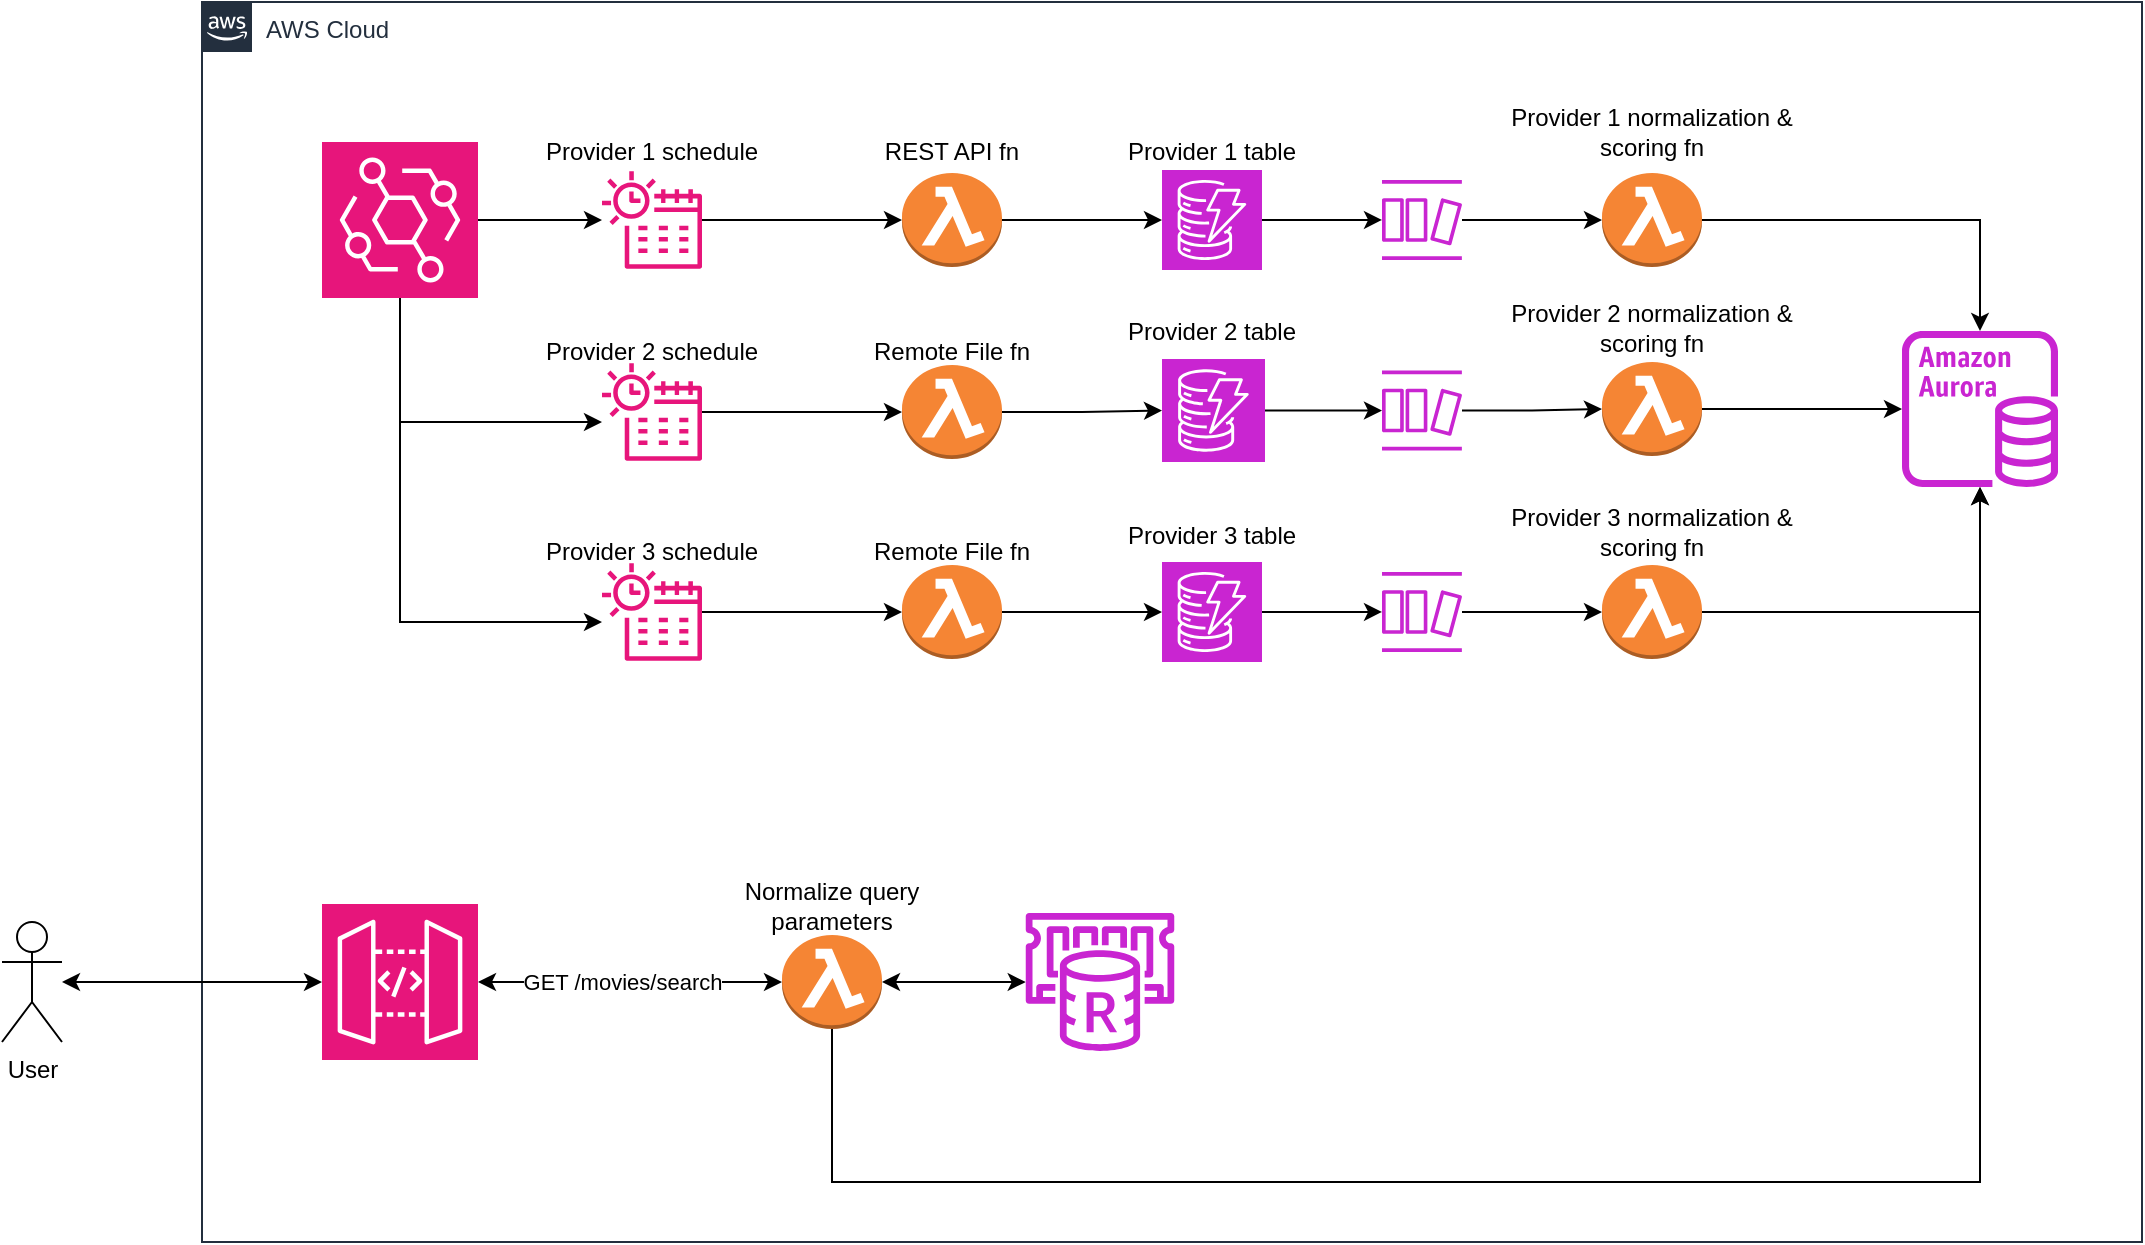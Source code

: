 <mxfile version="24.6.4" type="device">
  <diagram id="Ht1M8jgEwFfnCIfOTk4-" name="Page-1">
    <mxGraphModel dx="1306" dy="894" grid="1" gridSize="10" guides="1" tooltips="1" connect="1" arrows="1" fold="1" page="1" pageScale="1" pageWidth="1169" pageHeight="827" math="0" shadow="0">
      <root>
        <mxCell id="0" />
        <mxCell id="1" parent="0" />
        <mxCell id="Sh2ygQ-4JfCj52RlIlMS-1" value="AWS Cloud" style="points=[[0,0],[0.25,0],[0.5,0],[0.75,0],[1,0],[1,0.25],[1,0.5],[1,0.75],[1,1],[0.75,1],[0.5,1],[0.25,1],[0,1],[0,0.75],[0,0.5],[0,0.25]];outlineConnect=0;gradientColor=none;html=1;whiteSpace=wrap;fontSize=12;fontStyle=0;container=1;pointerEvents=0;collapsible=0;recursiveResize=0;shape=mxgraph.aws4.group;grIcon=mxgraph.aws4.group_aws_cloud_alt;strokeColor=#232F3E;fillColor=none;verticalAlign=top;align=left;spacingLeft=30;fontColor=#232F3E;dashed=0;" vertex="1" parent="1">
          <mxGeometry x="150" y="100" width="970" height="620" as="geometry" />
        </mxCell>
        <mxCell id="Sh2ygQ-4JfCj52RlIlMS-4" value="" style="edgeStyle=orthogonalEdgeStyle;rounded=0;orthogonalLoop=1;jettySize=auto;html=1;" edge="1" parent="Sh2ygQ-4JfCj52RlIlMS-1" source="Sh2ygQ-4JfCj52RlIlMS-2" target="Sh2ygQ-4JfCj52RlIlMS-3">
          <mxGeometry relative="1" as="geometry" />
        </mxCell>
        <mxCell id="Sh2ygQ-4JfCj52RlIlMS-6" style="edgeStyle=orthogonalEdgeStyle;rounded=0;orthogonalLoop=1;jettySize=auto;html=1;" edge="1" parent="Sh2ygQ-4JfCj52RlIlMS-1" source="Sh2ygQ-4JfCj52RlIlMS-2" target="Sh2ygQ-4JfCj52RlIlMS-5">
          <mxGeometry relative="1" as="geometry">
            <Array as="points">
              <mxPoint x="99" y="210" />
            </Array>
          </mxGeometry>
        </mxCell>
        <mxCell id="Sh2ygQ-4JfCj52RlIlMS-8" style="edgeStyle=orthogonalEdgeStyle;rounded=0;orthogonalLoop=1;jettySize=auto;html=1;" edge="1" parent="Sh2ygQ-4JfCj52RlIlMS-1" source="Sh2ygQ-4JfCj52RlIlMS-2" target="Sh2ygQ-4JfCj52RlIlMS-7">
          <mxGeometry relative="1" as="geometry">
            <Array as="points">
              <mxPoint x="99" y="310" />
            </Array>
          </mxGeometry>
        </mxCell>
        <mxCell id="Sh2ygQ-4JfCj52RlIlMS-2" value="" style="sketch=0;points=[[0,0,0],[0.25,0,0],[0.5,0,0],[0.75,0,0],[1,0,0],[0,1,0],[0.25,1,0],[0.5,1,0],[0.75,1,0],[1,1,0],[0,0.25,0],[0,0.5,0],[0,0.75,0],[1,0.25,0],[1,0.5,0],[1,0.75,0]];outlineConnect=0;fontColor=#232F3E;fillColor=#E7157B;strokeColor=#ffffff;dashed=0;verticalLabelPosition=bottom;verticalAlign=top;align=center;html=1;fontSize=12;fontStyle=0;aspect=fixed;shape=mxgraph.aws4.resourceIcon;resIcon=mxgraph.aws4.eventbridge;" vertex="1" parent="Sh2ygQ-4JfCj52RlIlMS-1">
          <mxGeometry x="60" y="70" width="78" height="78" as="geometry" />
        </mxCell>
        <mxCell id="Sh2ygQ-4JfCj52RlIlMS-14" style="edgeStyle=orthogonalEdgeStyle;rounded=0;orthogonalLoop=1;jettySize=auto;html=1;" edge="1" parent="Sh2ygQ-4JfCj52RlIlMS-1" source="Sh2ygQ-4JfCj52RlIlMS-3" target="Sh2ygQ-4JfCj52RlIlMS-13">
          <mxGeometry relative="1" as="geometry" />
        </mxCell>
        <mxCell id="Sh2ygQ-4JfCj52RlIlMS-3" value="" style="sketch=0;outlineConnect=0;fontColor=#232F3E;gradientColor=none;fillColor=#E7157B;strokeColor=none;dashed=0;verticalLabelPosition=bottom;verticalAlign=top;align=center;html=1;fontSize=12;fontStyle=0;aspect=fixed;pointerEvents=1;shape=mxgraph.aws4.eventbridge_scheduler;" vertex="1" parent="Sh2ygQ-4JfCj52RlIlMS-1">
          <mxGeometry x="200" y="84" width="50" height="50" as="geometry" />
        </mxCell>
        <mxCell id="Sh2ygQ-4JfCj52RlIlMS-16" style="edgeStyle=orthogonalEdgeStyle;rounded=0;orthogonalLoop=1;jettySize=auto;html=1;" edge="1" parent="Sh2ygQ-4JfCj52RlIlMS-1" source="Sh2ygQ-4JfCj52RlIlMS-5" target="Sh2ygQ-4JfCj52RlIlMS-15">
          <mxGeometry relative="1" as="geometry" />
        </mxCell>
        <mxCell id="Sh2ygQ-4JfCj52RlIlMS-5" value="" style="sketch=0;outlineConnect=0;fontColor=#232F3E;gradientColor=none;fillColor=#E7157B;strokeColor=none;dashed=0;verticalLabelPosition=bottom;verticalAlign=top;align=center;html=1;fontSize=12;fontStyle=0;aspect=fixed;pointerEvents=1;shape=mxgraph.aws4.eventbridge_scheduler;" vertex="1" parent="Sh2ygQ-4JfCj52RlIlMS-1">
          <mxGeometry x="200" y="180" width="50" height="50" as="geometry" />
        </mxCell>
        <mxCell id="Sh2ygQ-4JfCj52RlIlMS-7" value="" style="sketch=0;outlineConnect=0;fontColor=#232F3E;gradientColor=none;fillColor=#E7157B;strokeColor=none;dashed=0;verticalLabelPosition=bottom;verticalAlign=top;align=center;html=1;fontSize=12;fontStyle=0;aspect=fixed;pointerEvents=1;shape=mxgraph.aws4.eventbridge_scheduler;" vertex="1" parent="Sh2ygQ-4JfCj52RlIlMS-1">
          <mxGeometry x="200" y="280" width="50" height="50" as="geometry" />
        </mxCell>
        <mxCell id="Sh2ygQ-4JfCj52RlIlMS-9" value="Provider 1 schedule" style="text;html=1;align=center;verticalAlign=middle;whiteSpace=wrap;rounded=0;" vertex="1" parent="Sh2ygQ-4JfCj52RlIlMS-1">
          <mxGeometry x="170" y="60" width="110" height="30" as="geometry" />
        </mxCell>
        <mxCell id="Sh2ygQ-4JfCj52RlIlMS-11" value="Provider 2 schedule" style="text;html=1;align=center;verticalAlign=middle;whiteSpace=wrap;rounded=0;" vertex="1" parent="Sh2ygQ-4JfCj52RlIlMS-1">
          <mxGeometry x="170" y="160" width="110" height="30" as="geometry" />
        </mxCell>
        <mxCell id="Sh2ygQ-4JfCj52RlIlMS-12" value="Provider 3 schedule" style="text;html=1;align=center;verticalAlign=middle;whiteSpace=wrap;rounded=0;" vertex="1" parent="Sh2ygQ-4JfCj52RlIlMS-1">
          <mxGeometry x="170" y="260" width="110" height="30" as="geometry" />
        </mxCell>
        <mxCell id="Sh2ygQ-4JfCj52RlIlMS-13" value="" style="outlineConnect=0;dashed=0;verticalLabelPosition=bottom;verticalAlign=top;align=center;html=1;shape=mxgraph.aws3.lambda_function;fillColor=#F58534;gradientColor=none;" vertex="1" parent="Sh2ygQ-4JfCj52RlIlMS-1">
          <mxGeometry x="350" y="85.5" width="50" height="47" as="geometry" />
        </mxCell>
        <mxCell id="Sh2ygQ-4JfCj52RlIlMS-15" value="" style="outlineConnect=0;dashed=0;verticalLabelPosition=bottom;verticalAlign=top;align=center;html=1;shape=mxgraph.aws3.lambda_function;fillColor=#F58534;gradientColor=none;" vertex="1" parent="Sh2ygQ-4JfCj52RlIlMS-1">
          <mxGeometry x="350" y="181.5" width="50" height="47" as="geometry" />
        </mxCell>
        <mxCell id="Sh2ygQ-4JfCj52RlIlMS-17" value="" style="outlineConnect=0;dashed=0;verticalLabelPosition=bottom;verticalAlign=top;align=center;html=1;shape=mxgraph.aws3.lambda_function;fillColor=#F58534;gradientColor=none;" vertex="1" parent="Sh2ygQ-4JfCj52RlIlMS-1">
          <mxGeometry x="350" y="281.5" width="50" height="47" as="geometry" />
        </mxCell>
        <mxCell id="Sh2ygQ-4JfCj52RlIlMS-18" style="edgeStyle=orthogonalEdgeStyle;rounded=0;orthogonalLoop=1;jettySize=auto;html=1;entryX=0;entryY=0.5;entryDx=0;entryDy=0;entryPerimeter=0;" edge="1" parent="Sh2ygQ-4JfCj52RlIlMS-1" source="Sh2ygQ-4JfCj52RlIlMS-7" target="Sh2ygQ-4JfCj52RlIlMS-17">
          <mxGeometry relative="1" as="geometry" />
        </mxCell>
        <mxCell id="Sh2ygQ-4JfCj52RlIlMS-33" style="edgeStyle=orthogonalEdgeStyle;rounded=0;orthogonalLoop=1;jettySize=auto;html=1;" edge="1" parent="Sh2ygQ-4JfCj52RlIlMS-1" source="Sh2ygQ-4JfCj52RlIlMS-19" target="Sh2ygQ-4JfCj52RlIlMS-32">
          <mxGeometry relative="1" as="geometry" />
        </mxCell>
        <mxCell id="Sh2ygQ-4JfCj52RlIlMS-19" value="" style="sketch=0;points=[[0,0,0],[0.25,0,0],[0.5,0,0],[0.75,0,0],[1,0,0],[0,1,0],[0.25,1,0],[0.5,1,0],[0.75,1,0],[1,1,0],[0,0.25,0],[0,0.5,0],[0,0.75,0],[1,0.25,0],[1,0.5,0],[1,0.75,0]];outlineConnect=0;fontColor=#232F3E;fillColor=#C925D1;strokeColor=#ffffff;dashed=0;verticalLabelPosition=bottom;verticalAlign=top;align=center;html=1;fontSize=12;fontStyle=0;aspect=fixed;shape=mxgraph.aws4.resourceIcon;resIcon=mxgraph.aws4.dynamodb;" vertex="1" parent="Sh2ygQ-4JfCj52RlIlMS-1">
          <mxGeometry x="480" y="84" width="50" height="50" as="geometry" />
        </mxCell>
        <mxCell id="Sh2ygQ-4JfCj52RlIlMS-20" style="edgeStyle=orthogonalEdgeStyle;rounded=0;orthogonalLoop=1;jettySize=auto;html=1;entryX=0;entryY=0.5;entryDx=0;entryDy=0;entryPerimeter=0;" edge="1" parent="Sh2ygQ-4JfCj52RlIlMS-1" source="Sh2ygQ-4JfCj52RlIlMS-13" target="Sh2ygQ-4JfCj52RlIlMS-19">
          <mxGeometry relative="1" as="geometry" />
        </mxCell>
        <mxCell id="Sh2ygQ-4JfCj52RlIlMS-21" value="REST API fn" style="text;html=1;align=center;verticalAlign=middle;whiteSpace=wrap;rounded=0;" vertex="1" parent="Sh2ygQ-4JfCj52RlIlMS-1">
          <mxGeometry x="320" y="60" width="110" height="30" as="geometry" />
        </mxCell>
        <mxCell id="Sh2ygQ-4JfCj52RlIlMS-22" value="Remote File fn" style="text;html=1;align=center;verticalAlign=middle;whiteSpace=wrap;rounded=0;" vertex="1" parent="Sh2ygQ-4JfCj52RlIlMS-1">
          <mxGeometry x="320" y="160" width="110" height="30" as="geometry" />
        </mxCell>
        <mxCell id="Sh2ygQ-4JfCj52RlIlMS-24" value="Remote File fn" style="text;html=1;align=center;verticalAlign=middle;whiteSpace=wrap;rounded=0;" vertex="1" parent="Sh2ygQ-4JfCj52RlIlMS-1">
          <mxGeometry x="320" y="260" width="110" height="30" as="geometry" />
        </mxCell>
        <mxCell id="Sh2ygQ-4JfCj52RlIlMS-25" value="Provider 1 table" style="text;html=1;align=center;verticalAlign=middle;whiteSpace=wrap;rounded=0;" vertex="1" parent="Sh2ygQ-4JfCj52RlIlMS-1">
          <mxGeometry x="450" y="60" width="110" height="30" as="geometry" />
        </mxCell>
        <mxCell id="Sh2ygQ-4JfCj52RlIlMS-36" style="edgeStyle=orthogonalEdgeStyle;rounded=0;orthogonalLoop=1;jettySize=auto;html=1;" edge="1" parent="Sh2ygQ-4JfCj52RlIlMS-1" source="Sh2ygQ-4JfCj52RlIlMS-26" target="Sh2ygQ-4JfCj52RlIlMS-34">
          <mxGeometry relative="1" as="geometry" />
        </mxCell>
        <mxCell id="Sh2ygQ-4JfCj52RlIlMS-26" value="" style="sketch=0;points=[[0,0,0],[0.25,0,0],[0.5,0,0],[0.75,0,0],[1,0,0],[0,1,0],[0.25,1,0],[0.5,1,0],[0.75,1,0],[1,1,0],[0,0.25,0],[0,0.5,0],[0,0.75,0],[1,0.25,0],[1,0.5,0],[1,0.75,0]];outlineConnect=0;fontColor=#232F3E;fillColor=#C925D1;strokeColor=#ffffff;dashed=0;verticalLabelPosition=bottom;verticalAlign=top;align=center;html=1;fontSize=12;fontStyle=0;aspect=fixed;shape=mxgraph.aws4.resourceIcon;resIcon=mxgraph.aws4.dynamodb;" vertex="1" parent="Sh2ygQ-4JfCj52RlIlMS-1">
          <mxGeometry x="480" y="178.5" width="51.5" height="51.5" as="geometry" />
        </mxCell>
        <mxCell id="Sh2ygQ-4JfCj52RlIlMS-27" value="Provider 2 table" style="text;html=1;align=center;verticalAlign=middle;whiteSpace=wrap;rounded=0;" vertex="1" parent="Sh2ygQ-4JfCj52RlIlMS-1">
          <mxGeometry x="450" y="150" width="110" height="30" as="geometry" />
        </mxCell>
        <mxCell id="Sh2ygQ-4JfCj52RlIlMS-37" style="edgeStyle=orthogonalEdgeStyle;rounded=0;orthogonalLoop=1;jettySize=auto;html=1;" edge="1" parent="Sh2ygQ-4JfCj52RlIlMS-1" source="Sh2ygQ-4JfCj52RlIlMS-28" target="Sh2ygQ-4JfCj52RlIlMS-35">
          <mxGeometry relative="1" as="geometry" />
        </mxCell>
        <mxCell id="Sh2ygQ-4JfCj52RlIlMS-28" value="" style="sketch=0;points=[[0,0,0],[0.25,0,0],[0.5,0,0],[0.75,0,0],[1,0,0],[0,1,0],[0.25,1,0],[0.5,1,0],[0.75,1,0],[1,1,0],[0,0.25,0],[0,0.5,0],[0,0.75,0],[1,0.25,0],[1,0.5,0],[1,0.75,0]];outlineConnect=0;fontColor=#232F3E;fillColor=#C925D1;strokeColor=#ffffff;dashed=0;verticalLabelPosition=bottom;verticalAlign=top;align=center;html=1;fontSize=12;fontStyle=0;aspect=fixed;shape=mxgraph.aws4.resourceIcon;resIcon=mxgraph.aws4.dynamodb;" vertex="1" parent="Sh2ygQ-4JfCj52RlIlMS-1">
          <mxGeometry x="480" y="280" width="50" height="50" as="geometry" />
        </mxCell>
        <mxCell id="Sh2ygQ-4JfCj52RlIlMS-29" value="Provider 3&lt;span style=&quot;background-color: initial;&quot;&gt;&amp;nbsp;table&lt;/span&gt;" style="text;html=1;align=center;verticalAlign=middle;whiteSpace=wrap;rounded=0;" vertex="1" parent="Sh2ygQ-4JfCj52RlIlMS-1">
          <mxGeometry x="450" y="251.5" width="110" height="30" as="geometry" />
        </mxCell>
        <mxCell id="Sh2ygQ-4JfCj52RlIlMS-30" style="edgeStyle=orthogonalEdgeStyle;rounded=0;orthogonalLoop=1;jettySize=auto;html=1;entryX=0;entryY=0.5;entryDx=0;entryDy=0;entryPerimeter=0;" edge="1" parent="Sh2ygQ-4JfCj52RlIlMS-1" source="Sh2ygQ-4JfCj52RlIlMS-15" target="Sh2ygQ-4JfCj52RlIlMS-26">
          <mxGeometry relative="1" as="geometry" />
        </mxCell>
        <mxCell id="Sh2ygQ-4JfCj52RlIlMS-31" style="edgeStyle=orthogonalEdgeStyle;rounded=0;orthogonalLoop=1;jettySize=auto;html=1;entryX=0;entryY=0.5;entryDx=0;entryDy=0;entryPerimeter=0;" edge="1" parent="Sh2ygQ-4JfCj52RlIlMS-1" source="Sh2ygQ-4JfCj52RlIlMS-17" target="Sh2ygQ-4JfCj52RlIlMS-28">
          <mxGeometry relative="1" as="geometry" />
        </mxCell>
        <mxCell id="Sh2ygQ-4JfCj52RlIlMS-32" value="" style="sketch=0;outlineConnect=0;fontColor=#232F3E;gradientColor=none;fillColor=#C925D1;strokeColor=none;dashed=0;verticalLabelPosition=bottom;verticalAlign=top;align=center;html=1;fontSize=12;fontStyle=0;aspect=fixed;pointerEvents=1;shape=mxgraph.aws4.dynamodb_stream;" vertex="1" parent="Sh2ygQ-4JfCj52RlIlMS-1">
          <mxGeometry x="590" y="89" width="40" height="40" as="geometry" />
        </mxCell>
        <mxCell id="Sh2ygQ-4JfCj52RlIlMS-34" value="" style="sketch=0;outlineConnect=0;fontColor=#232F3E;gradientColor=none;fillColor=#C925D1;strokeColor=none;dashed=0;verticalLabelPosition=bottom;verticalAlign=top;align=center;html=1;fontSize=12;fontStyle=0;aspect=fixed;pointerEvents=1;shape=mxgraph.aws4.dynamodb_stream;" vertex="1" parent="Sh2ygQ-4JfCj52RlIlMS-1">
          <mxGeometry x="590" y="184.25" width="40" height="40" as="geometry" />
        </mxCell>
        <mxCell id="Sh2ygQ-4JfCj52RlIlMS-35" value="" style="sketch=0;outlineConnect=0;fontColor=#232F3E;gradientColor=none;fillColor=#C925D1;strokeColor=none;dashed=0;verticalLabelPosition=bottom;verticalAlign=top;align=center;html=1;fontSize=12;fontStyle=0;aspect=fixed;pointerEvents=1;shape=mxgraph.aws4.dynamodb_stream;" vertex="1" parent="Sh2ygQ-4JfCj52RlIlMS-1">
          <mxGeometry x="590" y="285" width="40" height="40" as="geometry" />
        </mxCell>
        <mxCell id="Sh2ygQ-4JfCj52RlIlMS-48" style="edgeStyle=orthogonalEdgeStyle;rounded=0;orthogonalLoop=1;jettySize=auto;html=1;" edge="1" parent="Sh2ygQ-4JfCj52RlIlMS-1" source="Sh2ygQ-4JfCj52RlIlMS-38" target="Sh2ygQ-4JfCj52RlIlMS-47">
          <mxGeometry relative="1" as="geometry" />
        </mxCell>
        <mxCell id="Sh2ygQ-4JfCj52RlIlMS-38" value="" style="outlineConnect=0;dashed=0;verticalLabelPosition=bottom;verticalAlign=top;align=center;html=1;shape=mxgraph.aws3.lambda_function;fillColor=#F58534;gradientColor=none;" vertex="1" parent="Sh2ygQ-4JfCj52RlIlMS-1">
          <mxGeometry x="700" y="85.5" width="50" height="47" as="geometry" />
        </mxCell>
        <mxCell id="Sh2ygQ-4JfCj52RlIlMS-50" style="edgeStyle=orthogonalEdgeStyle;rounded=0;orthogonalLoop=1;jettySize=auto;html=1;" edge="1" parent="Sh2ygQ-4JfCj52RlIlMS-1" source="Sh2ygQ-4JfCj52RlIlMS-39" target="Sh2ygQ-4JfCj52RlIlMS-47">
          <mxGeometry relative="1" as="geometry" />
        </mxCell>
        <mxCell id="Sh2ygQ-4JfCj52RlIlMS-39" value="" style="outlineConnect=0;dashed=0;verticalLabelPosition=bottom;verticalAlign=top;align=center;html=1;shape=mxgraph.aws3.lambda_function;fillColor=#F58534;gradientColor=none;" vertex="1" parent="Sh2ygQ-4JfCj52RlIlMS-1">
          <mxGeometry x="700" y="281.5" width="50" height="47" as="geometry" />
        </mxCell>
        <mxCell id="Sh2ygQ-4JfCj52RlIlMS-49" style="edgeStyle=orthogonalEdgeStyle;rounded=0;orthogonalLoop=1;jettySize=auto;html=1;" edge="1" parent="Sh2ygQ-4JfCj52RlIlMS-1" source="Sh2ygQ-4JfCj52RlIlMS-40" target="Sh2ygQ-4JfCj52RlIlMS-47">
          <mxGeometry relative="1" as="geometry" />
        </mxCell>
        <mxCell id="Sh2ygQ-4JfCj52RlIlMS-40" value="" style="outlineConnect=0;dashed=0;verticalLabelPosition=bottom;verticalAlign=top;align=center;html=1;shape=mxgraph.aws3.lambda_function;fillColor=#F58534;gradientColor=none;" vertex="1" parent="Sh2ygQ-4JfCj52RlIlMS-1">
          <mxGeometry x="700" y="180" width="50" height="47" as="geometry" />
        </mxCell>
        <mxCell id="Sh2ygQ-4JfCj52RlIlMS-41" style="edgeStyle=orthogonalEdgeStyle;rounded=0;orthogonalLoop=1;jettySize=auto;html=1;entryX=0;entryY=0.5;entryDx=0;entryDy=0;entryPerimeter=0;" edge="1" parent="Sh2ygQ-4JfCj52RlIlMS-1" source="Sh2ygQ-4JfCj52RlIlMS-32" target="Sh2ygQ-4JfCj52RlIlMS-38">
          <mxGeometry relative="1" as="geometry" />
        </mxCell>
        <mxCell id="Sh2ygQ-4JfCj52RlIlMS-42" style="edgeStyle=orthogonalEdgeStyle;rounded=0;orthogonalLoop=1;jettySize=auto;html=1;entryX=0;entryY=0.5;entryDx=0;entryDy=0;entryPerimeter=0;" edge="1" parent="Sh2ygQ-4JfCj52RlIlMS-1" source="Sh2ygQ-4JfCj52RlIlMS-34" target="Sh2ygQ-4JfCj52RlIlMS-40">
          <mxGeometry relative="1" as="geometry" />
        </mxCell>
        <mxCell id="Sh2ygQ-4JfCj52RlIlMS-43" style="edgeStyle=orthogonalEdgeStyle;rounded=0;orthogonalLoop=1;jettySize=auto;html=1;entryX=0;entryY=0.5;entryDx=0;entryDy=0;entryPerimeter=0;" edge="1" parent="Sh2ygQ-4JfCj52RlIlMS-1" source="Sh2ygQ-4JfCj52RlIlMS-35" target="Sh2ygQ-4JfCj52RlIlMS-39">
          <mxGeometry relative="1" as="geometry" />
        </mxCell>
        <mxCell id="Sh2ygQ-4JfCj52RlIlMS-44" value="Provider 1 normalization &amp;amp; scoring fn" style="text;html=1;align=center;verticalAlign=middle;whiteSpace=wrap;rounded=0;" vertex="1" parent="Sh2ygQ-4JfCj52RlIlMS-1">
          <mxGeometry x="650" y="50" width="150" height="30" as="geometry" />
        </mxCell>
        <mxCell id="Sh2ygQ-4JfCj52RlIlMS-45" value="Provider 2 normalization &amp;amp; scoring fn" style="text;html=1;align=center;verticalAlign=middle;whiteSpace=wrap;rounded=0;" vertex="1" parent="Sh2ygQ-4JfCj52RlIlMS-1">
          <mxGeometry x="650" y="148" width="150" height="30" as="geometry" />
        </mxCell>
        <mxCell id="Sh2ygQ-4JfCj52RlIlMS-46" value="Provider 3&lt;span style=&quot;background-color: initial;&quot;&gt;&amp;nbsp;normalization &amp;amp; scoring fn&lt;/span&gt;" style="text;html=1;align=center;verticalAlign=middle;whiteSpace=wrap;rounded=0;" vertex="1" parent="Sh2ygQ-4JfCj52RlIlMS-1">
          <mxGeometry x="650" y="250" width="150" height="30" as="geometry" />
        </mxCell>
        <mxCell id="Sh2ygQ-4JfCj52RlIlMS-47" value="" style="sketch=0;outlineConnect=0;fontColor=#232F3E;gradientColor=none;fillColor=#C925D1;strokeColor=none;dashed=0;verticalLabelPosition=bottom;verticalAlign=top;align=center;html=1;fontSize=12;fontStyle=0;aspect=fixed;pointerEvents=1;shape=mxgraph.aws4.aurora_instance;" vertex="1" parent="Sh2ygQ-4JfCj52RlIlMS-1">
          <mxGeometry x="850" y="164.5" width="78" height="78" as="geometry" />
        </mxCell>
        <mxCell id="Sh2ygQ-4JfCj52RlIlMS-56" value="" style="sketch=0;points=[[0,0,0],[0.25,0,0],[0.5,0,0],[0.75,0,0],[1,0,0],[0,1,0],[0.25,1,0],[0.5,1,0],[0.75,1,0],[1,1,0],[0,0.25,0],[0,0.5,0],[0,0.75,0],[1,0.25,0],[1,0.5,0],[1,0.75,0]];outlineConnect=0;fontColor=#232F3E;fillColor=#E7157B;strokeColor=#ffffff;dashed=0;verticalLabelPosition=bottom;verticalAlign=top;align=center;html=1;fontSize=12;fontStyle=0;aspect=fixed;shape=mxgraph.aws4.resourceIcon;resIcon=mxgraph.aws4.api_gateway;" vertex="1" parent="Sh2ygQ-4JfCj52RlIlMS-1">
          <mxGeometry x="60" y="451" width="78" height="78" as="geometry" />
        </mxCell>
        <mxCell id="Sh2ygQ-4JfCj52RlIlMS-64" style="edgeStyle=orthogonalEdgeStyle;rounded=0;orthogonalLoop=1;jettySize=auto;html=1;startArrow=classic;startFill=1;" edge="1" parent="Sh2ygQ-4JfCj52RlIlMS-1" source="Sh2ygQ-4JfCj52RlIlMS-58" target="Sh2ygQ-4JfCj52RlIlMS-63">
          <mxGeometry relative="1" as="geometry" />
        </mxCell>
        <mxCell id="Sh2ygQ-4JfCj52RlIlMS-65" style="edgeStyle=orthogonalEdgeStyle;rounded=0;orthogonalLoop=1;jettySize=auto;html=1;" edge="1" parent="Sh2ygQ-4JfCj52RlIlMS-1" source="Sh2ygQ-4JfCj52RlIlMS-58" target="Sh2ygQ-4JfCj52RlIlMS-47">
          <mxGeometry relative="1" as="geometry">
            <Array as="points">
              <mxPoint x="315" y="590" />
              <mxPoint x="889" y="590" />
            </Array>
          </mxGeometry>
        </mxCell>
        <mxCell id="Sh2ygQ-4JfCj52RlIlMS-58" value="" style="outlineConnect=0;dashed=0;verticalLabelPosition=bottom;verticalAlign=top;align=center;html=1;shape=mxgraph.aws3.lambda_function;fillColor=#F58534;gradientColor=none;" vertex="1" parent="Sh2ygQ-4JfCj52RlIlMS-1">
          <mxGeometry x="290" y="466.5" width="50" height="47" as="geometry" />
        </mxCell>
        <mxCell id="Sh2ygQ-4JfCj52RlIlMS-59" style="edgeStyle=orthogonalEdgeStyle;rounded=0;orthogonalLoop=1;jettySize=auto;html=1;entryX=0;entryY=0.5;entryDx=0;entryDy=0;entryPerimeter=0;startArrow=classic;startFill=1;" edge="1" parent="Sh2ygQ-4JfCj52RlIlMS-1" source="Sh2ygQ-4JfCj52RlIlMS-56" target="Sh2ygQ-4JfCj52RlIlMS-58">
          <mxGeometry relative="1" as="geometry" />
        </mxCell>
        <mxCell id="Sh2ygQ-4JfCj52RlIlMS-60" value="GET /movies/search" style="edgeLabel;html=1;align=center;verticalAlign=middle;resizable=0;points=[];" vertex="1" connectable="0" parent="Sh2ygQ-4JfCj52RlIlMS-59">
          <mxGeometry x="-0.189" relative="1" as="geometry">
            <mxPoint x="10" as="offset" />
          </mxGeometry>
        </mxCell>
        <mxCell id="Sh2ygQ-4JfCj52RlIlMS-61" value="Normalize query parameters" style="text;html=1;align=center;verticalAlign=middle;whiteSpace=wrap;rounded=0;" vertex="1" parent="Sh2ygQ-4JfCj52RlIlMS-1">
          <mxGeometry x="260" y="436.5" width="110" height="30" as="geometry" />
        </mxCell>
        <mxCell id="Sh2ygQ-4JfCj52RlIlMS-63" value="" style="sketch=0;outlineConnect=0;fontColor=#232F3E;gradientColor=none;fillColor=#C925D1;strokeColor=none;dashed=0;verticalLabelPosition=bottom;verticalAlign=top;align=center;html=1;fontSize=12;fontStyle=0;aspect=fixed;pointerEvents=1;shape=mxgraph.aws4.elasticache_for_redis;" vertex="1" parent="Sh2ygQ-4JfCj52RlIlMS-1">
          <mxGeometry x="410" y="455.5" width="78" height="69" as="geometry" />
        </mxCell>
        <mxCell id="Sh2ygQ-4JfCj52RlIlMS-52" value="User" style="shape=umlActor;verticalLabelPosition=bottom;verticalAlign=top;html=1;outlineConnect=0;" vertex="1" parent="1">
          <mxGeometry x="50" y="560" width="30" height="60" as="geometry" />
        </mxCell>
        <mxCell id="Sh2ygQ-4JfCj52RlIlMS-57" style="edgeStyle=orthogonalEdgeStyle;rounded=0;orthogonalLoop=1;jettySize=auto;html=1;entryX=0;entryY=0.5;entryDx=0;entryDy=0;entryPerimeter=0;startArrow=classic;startFill=1;" edge="1" parent="1" source="Sh2ygQ-4JfCj52RlIlMS-52" target="Sh2ygQ-4JfCj52RlIlMS-56">
          <mxGeometry relative="1" as="geometry" />
        </mxCell>
      </root>
    </mxGraphModel>
  </diagram>
</mxfile>
